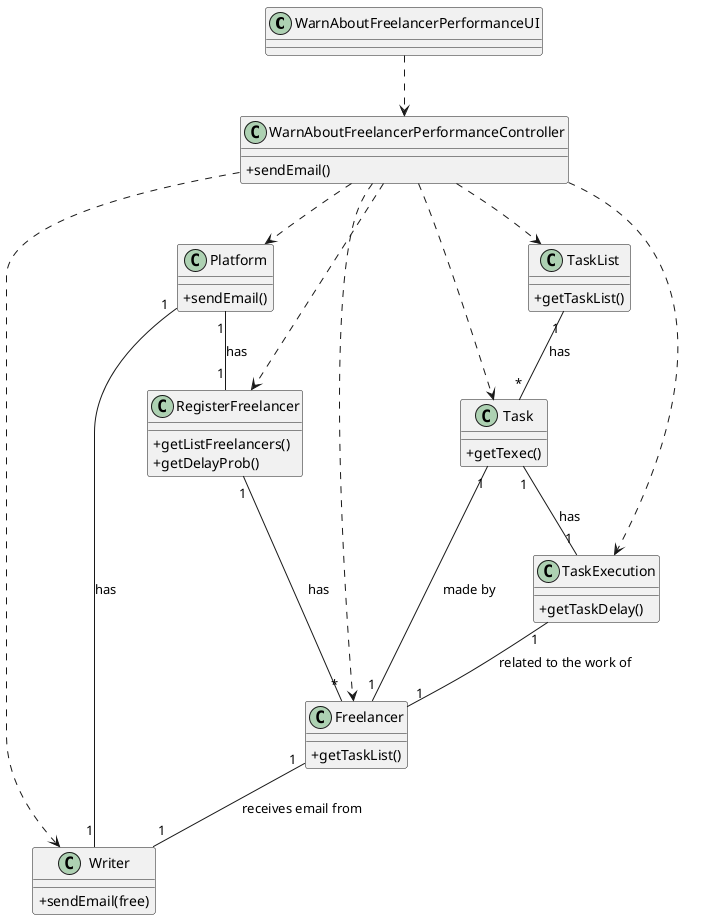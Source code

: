 @startuml
skinparam classAttributeIconSize 0

class WarnAboutFreelancerPerformanceUI{
}

class WarnAboutFreelancerPerformanceController{
    +sendEmail()
}

class Platform {
    +sendEmail()
}

class RegisterFreelancer {
    +getListFreelancers()
    +getDelayProb()
}

class Freelancer{
    +getTaskList()
}

class TaskList{
    +getTaskList()
}

class Task{
    +getTexec()
}

class TaskExecution{
    +getTaskDelay()
}

class Writer {
    +sendEmail(free)
} 

WarnAboutFreelancerPerformanceUI ..> WarnAboutFreelancerPerformanceController

WarnAboutFreelancerPerformanceController ..> Platform
WarnAboutFreelancerPerformanceController ..> RegisterFreelancer
WarnAboutFreelancerPerformanceController ..> Freelancer
WarnAboutFreelancerPerformanceController ..> TaskList
WarnAboutFreelancerPerformanceController ..> Task
WarnAboutFreelancerPerformanceController ..> TaskExecution
WarnAboutFreelancerPerformanceController ..> Writer

Platform "1"-- "1" RegisterFreelancer: has
Platform "1"-- "1" Writer: has

RegisterFreelancer "1" --  "*" Freelancer: has

Task "1" -- "1" Freelancer: made by

Freelancer "1" -- "1" Writer: receives email from

TaskList "1" -- "*" Task: has 

Task "1" -- "1" TaskExecution : has    

TaskExecution "1" -- "1" Freelancer: related to the work of 
    


@enduml